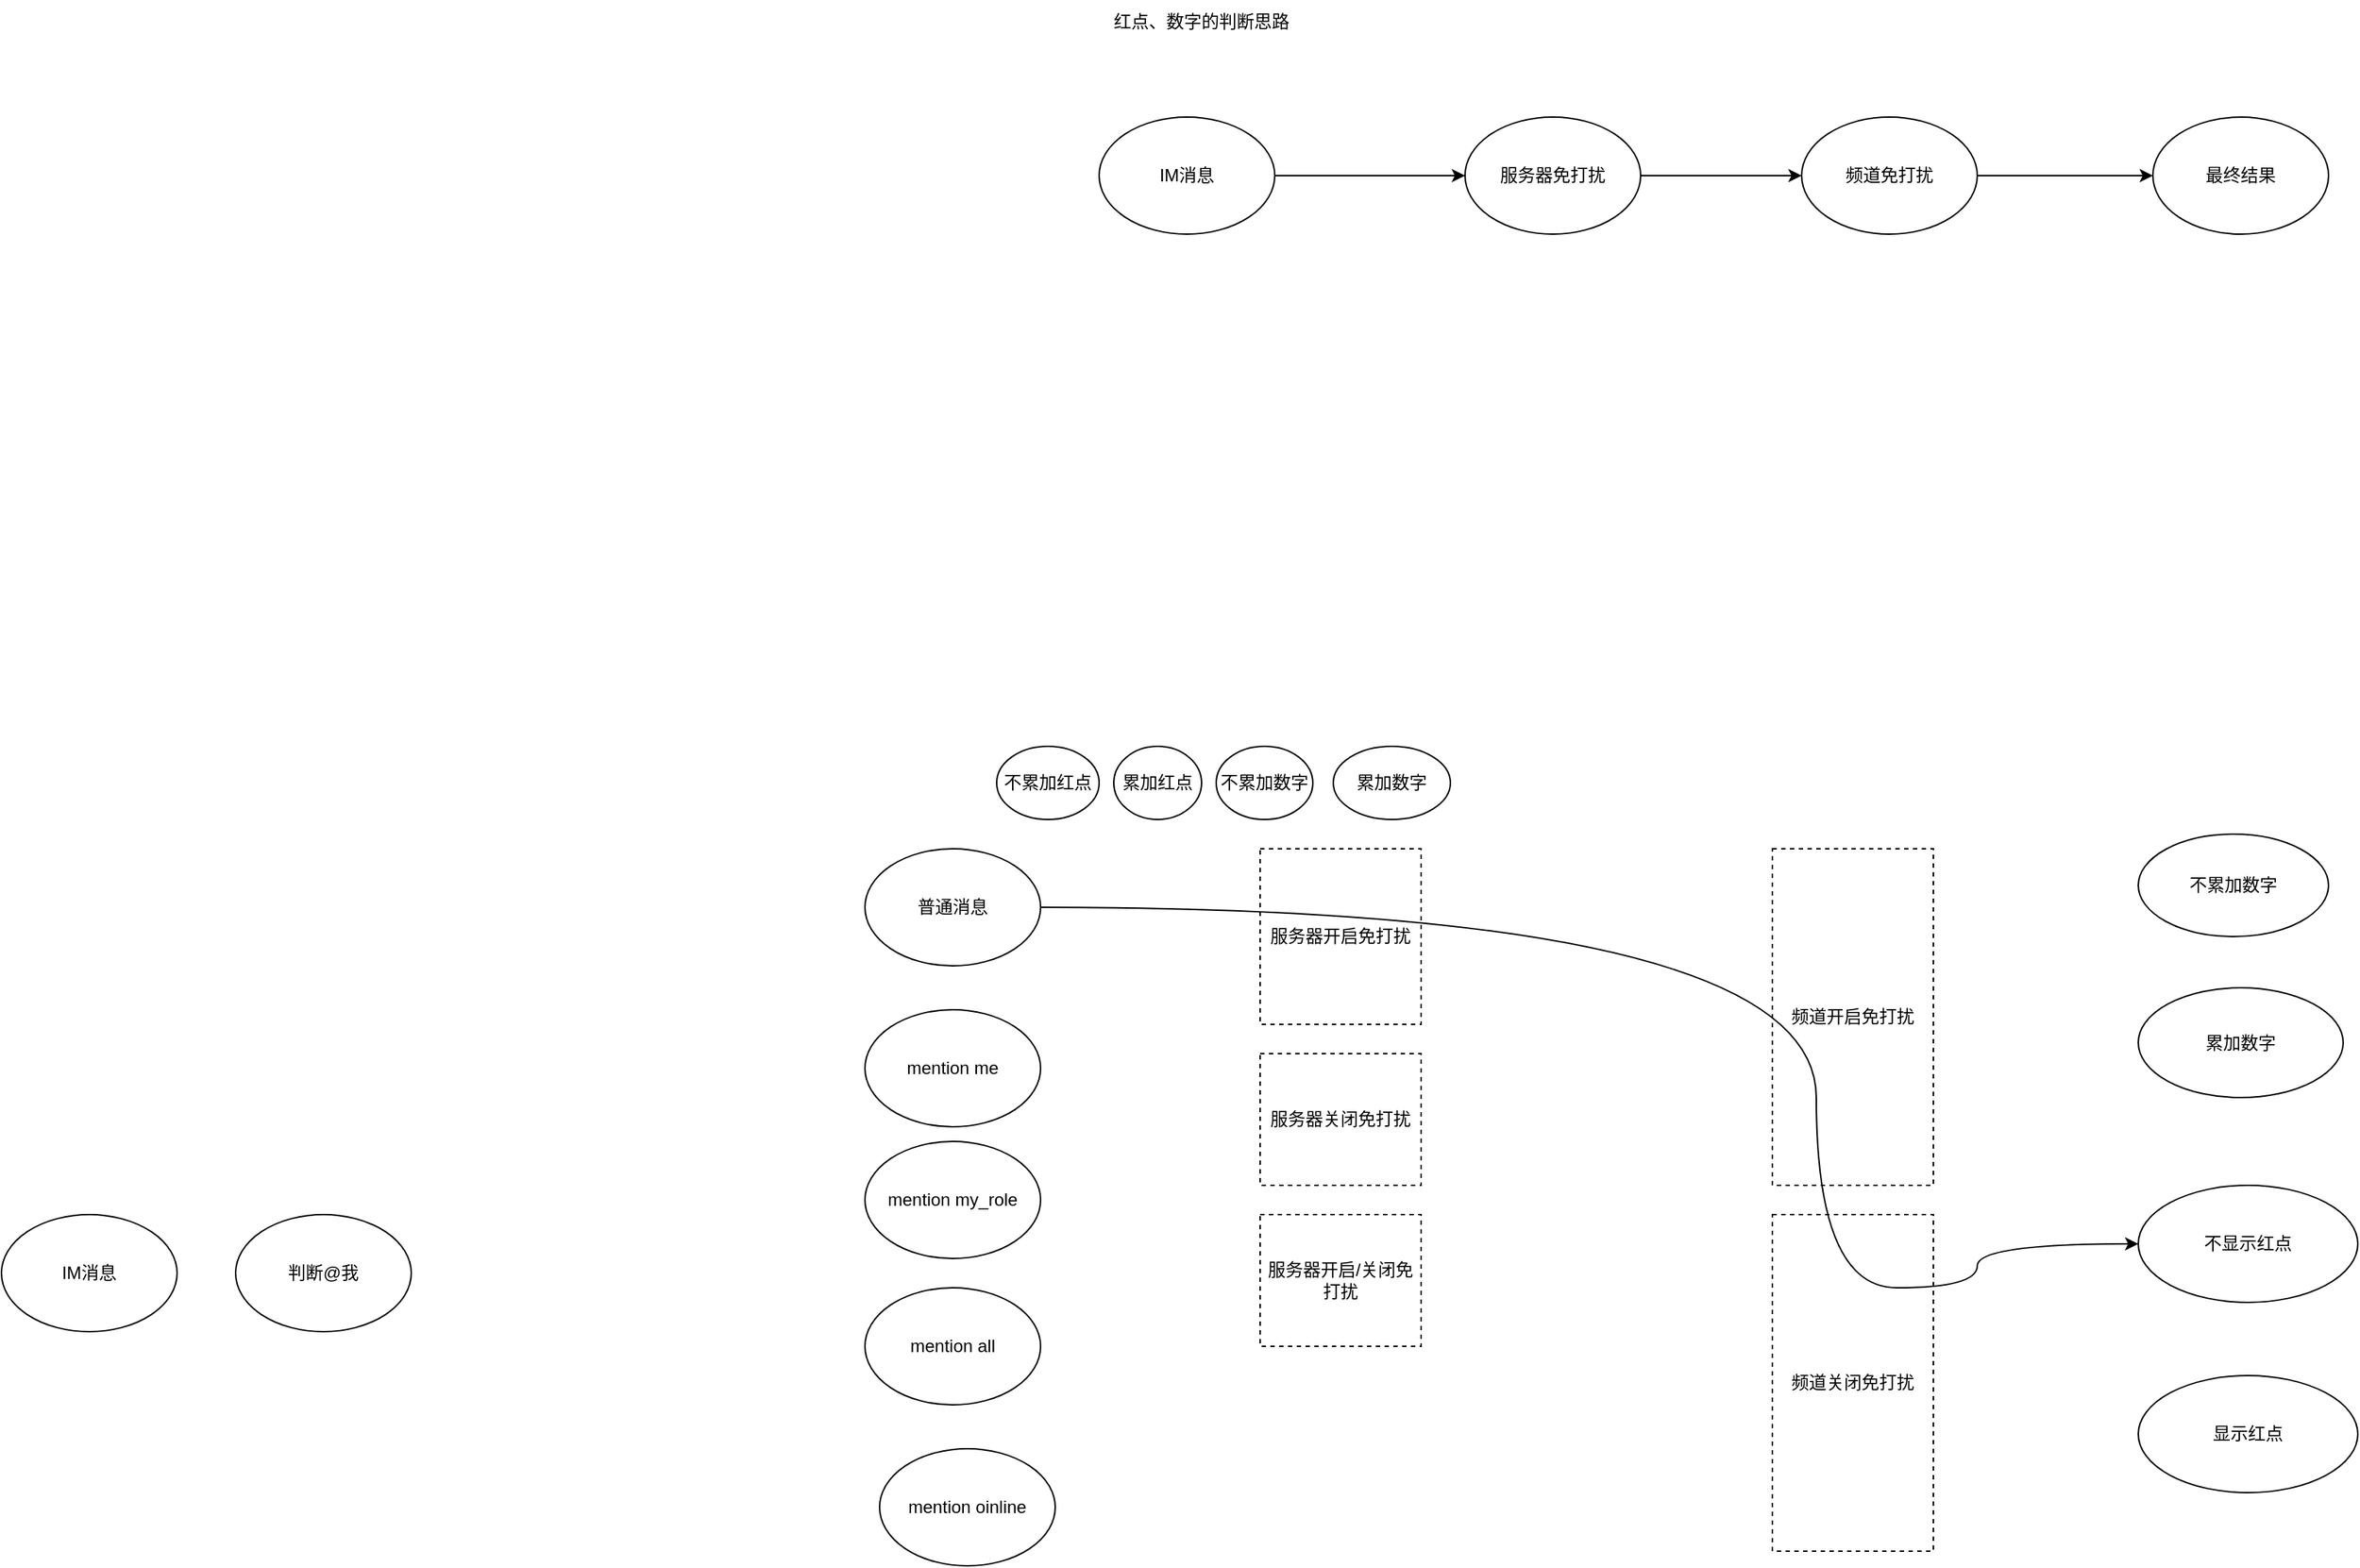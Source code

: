 <mxfile version="24.0.5" type="github">
  <diagram name="第 1 页" id="xygOAH6MBIrHNq8sIbGx">
    <mxGraphModel dx="1877" dy="1699" grid="1" gridSize="10" guides="1" tooltips="1" connect="1" arrows="1" fold="1" page="1" pageScale="1" pageWidth="827" pageHeight="1169" math="0" shadow="0">
      <root>
        <mxCell id="0" />
        <mxCell id="1" parent="0" />
        <mxCell id="GrZASavfT9gNlR1lczgw-31" value="服务器开启免打扰" style="rounded=0;whiteSpace=wrap;html=1;dashed=1;" vertex="1" parent="1">
          <mxGeometry x="180" y="440" width="110" height="120" as="geometry" />
        </mxCell>
        <mxCell id="GrZASavfT9gNlR1lczgw-33" value="频道关闭免打扰" style="rounded=0;whiteSpace=wrap;html=1;dashed=1;" vertex="1" parent="1">
          <mxGeometry x="530" y="690" width="110" height="230" as="geometry" />
        </mxCell>
        <mxCell id="GrZASavfT9gNlR1lczgw-32" value="频道开启免打扰" style="rounded=0;whiteSpace=wrap;html=1;dashed=1;" vertex="1" parent="1">
          <mxGeometry x="530" y="440" width="110" height="230" as="geometry" />
        </mxCell>
        <mxCell id="GrZASavfT9gNlR1lczgw-1" value="IM消息" style="ellipse;whiteSpace=wrap;html=1;" vertex="1" parent="1">
          <mxGeometry x="70" y="-60" width="120" height="80" as="geometry" />
        </mxCell>
        <mxCell id="GrZASavfT9gNlR1lczgw-6" style="edgeStyle=orthogonalEdgeStyle;rounded=0;orthogonalLoop=1;jettySize=auto;html=1;exitX=1;exitY=0.5;exitDx=0;exitDy=0;entryX=0;entryY=0.5;entryDx=0;entryDy=0;" edge="1" parent="1" source="GrZASavfT9gNlR1lczgw-2" target="GrZASavfT9gNlR1lczgw-3">
          <mxGeometry relative="1" as="geometry" />
        </mxCell>
        <mxCell id="GrZASavfT9gNlR1lczgw-2" value="服务器免打扰" style="ellipse;whiteSpace=wrap;html=1;" vertex="1" parent="1">
          <mxGeometry x="320" y="-60" width="120" height="80" as="geometry" />
        </mxCell>
        <mxCell id="GrZASavfT9gNlR1lczgw-7" style="edgeStyle=orthogonalEdgeStyle;rounded=0;orthogonalLoop=1;jettySize=auto;html=1;exitX=1;exitY=0.5;exitDx=0;exitDy=0;entryX=0;entryY=0.5;entryDx=0;entryDy=0;" edge="1" parent="1" source="GrZASavfT9gNlR1lczgw-3" target="GrZASavfT9gNlR1lczgw-4">
          <mxGeometry relative="1" as="geometry" />
        </mxCell>
        <mxCell id="GrZASavfT9gNlR1lczgw-3" value="频道免打扰" style="ellipse;whiteSpace=wrap;html=1;" vertex="1" parent="1">
          <mxGeometry x="550" y="-60" width="120" height="80" as="geometry" />
        </mxCell>
        <mxCell id="GrZASavfT9gNlR1lczgw-4" value="最终结果" style="ellipse;whiteSpace=wrap;html=1;" vertex="1" parent="1">
          <mxGeometry x="790" y="-60" width="120" height="80" as="geometry" />
        </mxCell>
        <mxCell id="GrZASavfT9gNlR1lczgw-5" style="edgeStyle=orthogonalEdgeStyle;rounded=0;orthogonalLoop=1;jettySize=auto;html=1;exitX=1;exitY=0.5;exitDx=0;exitDy=0;entryX=0;entryY=0.5;entryDx=0;entryDy=0;" edge="1" parent="1" source="GrZASavfT9gNlR1lczgw-1" target="GrZASavfT9gNlR1lczgw-2">
          <mxGeometry relative="1" as="geometry" />
        </mxCell>
        <mxCell id="GrZASavfT9gNlR1lczgw-8" value="红点、数字的判断思路" style="text;html=1;align=center;verticalAlign=middle;whiteSpace=wrap;rounded=0;" vertex="1" parent="1">
          <mxGeometry x="70" y="-140" width="140" height="30" as="geometry" />
        </mxCell>
        <mxCell id="GrZASavfT9gNlR1lczgw-9" value="显示红点" style="ellipse;whiteSpace=wrap;html=1;" vertex="1" parent="1">
          <mxGeometry x="780" y="800" width="150" height="80" as="geometry" />
        </mxCell>
        <mxCell id="GrZASavfT9gNlR1lczgw-10" value="累加数字" style="ellipse;whiteSpace=wrap;html=1;" vertex="1" parent="1">
          <mxGeometry x="780" y="535" width="140" height="75" as="geometry" />
        </mxCell>
        <mxCell id="GrZASavfT9gNlR1lczgw-15" value="不显示红点" style="ellipse;whiteSpace=wrap;html=1;" vertex="1" parent="1">
          <mxGeometry x="780" y="670" width="150" height="80" as="geometry" />
        </mxCell>
        <mxCell id="GrZASavfT9gNlR1lczgw-16" value="不累加数字" style="ellipse;whiteSpace=wrap;html=1;" vertex="1" parent="1">
          <mxGeometry x="780" y="430" width="130" height="70" as="geometry" />
        </mxCell>
        <mxCell id="GrZASavfT9gNlR1lczgw-17" value="IM消息" style="ellipse;whiteSpace=wrap;html=1;" vertex="1" parent="1">
          <mxGeometry x="-680" y="690" width="120" height="80" as="geometry" />
        </mxCell>
        <mxCell id="GrZASavfT9gNlR1lczgw-18" value="判断@我" style="ellipse;whiteSpace=wrap;html=1;" vertex="1" parent="1">
          <mxGeometry x="-520" y="690" width="120" height="80" as="geometry" />
        </mxCell>
        <mxCell id="GrZASavfT9gNlR1lczgw-19" value="mention me" style="ellipse;whiteSpace=wrap;html=1;" vertex="1" parent="1">
          <mxGeometry x="-90" y="550" width="120" height="80" as="geometry" />
        </mxCell>
        <mxCell id="GrZASavfT9gNlR1lczgw-20" value="mention my_role" style="ellipse;whiteSpace=wrap;html=1;" vertex="1" parent="1">
          <mxGeometry x="-90" y="640" width="120" height="80" as="geometry" />
        </mxCell>
        <mxCell id="GrZASavfT9gNlR1lczgw-21" value="mention all" style="ellipse;whiteSpace=wrap;html=1;" vertex="1" parent="1">
          <mxGeometry x="-90" y="740" width="120" height="80" as="geometry" />
        </mxCell>
        <mxCell id="GrZASavfT9gNlR1lczgw-22" value="mention oinline" style="ellipse;whiteSpace=wrap;html=1;" vertex="1" parent="1">
          <mxGeometry x="-80" y="850" width="120" height="80" as="geometry" />
        </mxCell>
        <mxCell id="GrZASavfT9gNlR1lczgw-25" value="累加红点" style="ellipse;whiteSpace=wrap;html=1;" vertex="1" parent="1">
          <mxGeometry x="80" y="370" width="60" height="50" as="geometry" />
        </mxCell>
        <mxCell id="GrZASavfT9gNlR1lczgw-26" value="累加数字" style="ellipse;whiteSpace=wrap;html=1;" vertex="1" parent="1">
          <mxGeometry x="230" y="370" width="80" height="50" as="geometry" />
        </mxCell>
        <mxCell id="GrZASavfT9gNlR1lczgw-27" value="不累加红点" style="ellipse;whiteSpace=wrap;html=1;" vertex="1" parent="1">
          <mxGeometry y="370" width="70" height="50" as="geometry" />
        </mxCell>
        <mxCell id="GrZASavfT9gNlR1lczgw-28" value="不累加数字" style="ellipse;whiteSpace=wrap;html=1;" vertex="1" parent="1">
          <mxGeometry x="150" y="370" width="66" height="50" as="geometry" />
        </mxCell>
        <mxCell id="GrZASavfT9gNlR1lczgw-34" style="edgeStyle=orthogonalEdgeStyle;curved=1;rounded=0;orthogonalLoop=1;jettySize=auto;html=1;exitX=1;exitY=0.5;exitDx=0;exitDy=0;entryX=0;entryY=0.5;entryDx=0;entryDy=0;" edge="1" parent="1" source="GrZASavfT9gNlR1lczgw-29" target="GrZASavfT9gNlR1lczgw-15">
          <mxGeometry relative="1" as="geometry">
            <Array as="points">
              <mxPoint x="560" y="480" />
              <mxPoint x="560" y="740" />
              <mxPoint x="670" y="740" />
              <mxPoint x="670" y="710" />
            </Array>
          </mxGeometry>
        </mxCell>
        <mxCell id="GrZASavfT9gNlR1lczgw-29" value="普通消息" style="ellipse;whiteSpace=wrap;html=1;" vertex="1" parent="1">
          <mxGeometry x="-90" y="440" width="120" height="80" as="geometry" />
        </mxCell>
        <mxCell id="GrZASavfT9gNlR1lczgw-35" value="服务器关闭免打扰" style="rounded=0;whiteSpace=wrap;html=1;dashed=1;" vertex="1" parent="1">
          <mxGeometry x="180" y="580" width="110" height="90" as="geometry" />
        </mxCell>
        <mxCell id="GrZASavfT9gNlR1lczgw-38" value="服务器开启/关闭免打扰" style="rounded=0;whiteSpace=wrap;html=1;dashed=1;" vertex="1" parent="1">
          <mxGeometry x="180" y="690" width="110" height="90" as="geometry" />
        </mxCell>
      </root>
    </mxGraphModel>
  </diagram>
</mxfile>
